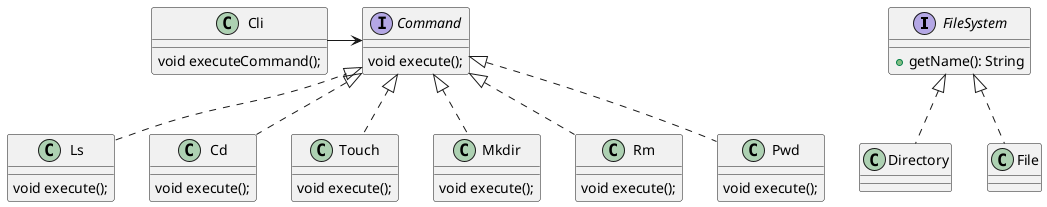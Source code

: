 @startuml
'https://plantuml.com/class-diagram

interface FileSystem {
    + getName(): String
}

class Directory implements FileSystem {
}

class File implements FileSystem {
}

class Cli {
    void executeCommand();
}

interface Command {
    void execute();
}

class Ls implements Command {
    void execute();
}

class Cd implements Command {
    void execute();
}

class Touch implements Command {
    void execute();
}

class Mkdir implements Command {
    void execute();
}

class Rm implements Command {
    void execute();
}

class Pwd implements Command {
    void execute();
}


Cli -> Command
@enduml